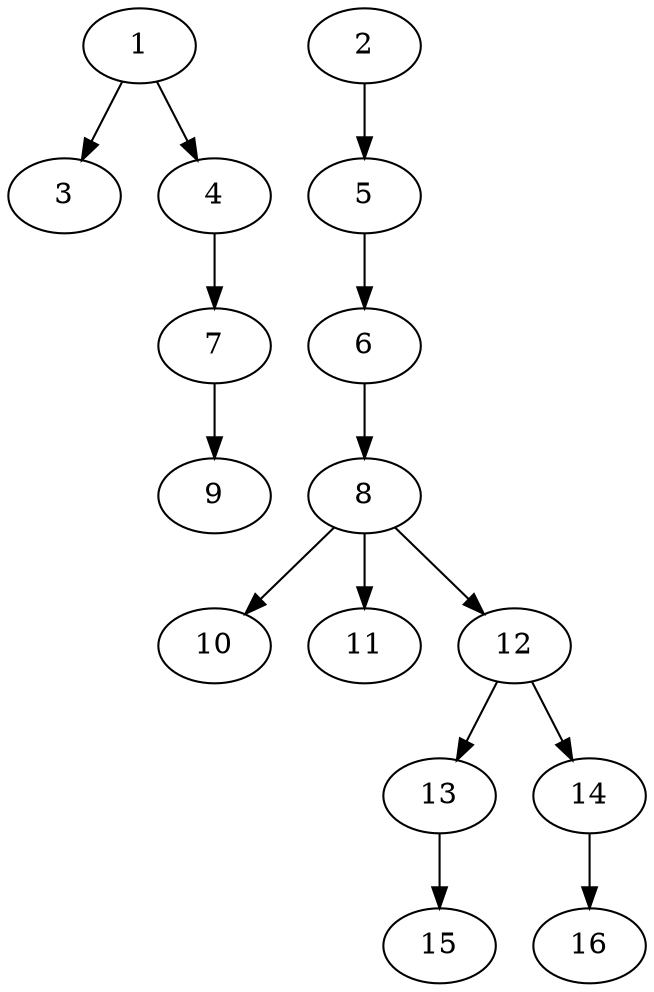 // DAG (tier=1-easy, mode=compute, n=16, ccr=0.270, fat=0.407, density=0.243, regular=0.661, jump=0.051, mindata=262144, maxdata=2097152)
// DAG automatically generated by daggen at Sun Aug 24 16:33:32 2025
// /home/ermia/Project/Environments/daggen/bin/daggen --dot --ccr 0.270 --fat 0.407 --regular 0.661 --density 0.243 --jump 0.051 --mindata 262144 --maxdata 2097152 -n 16 
digraph G {
  1 [size="35848210824036352", alpha="0.14", expect_size="17924105412018176"]
  1 -> 3 [size ="869764431872"]
  1 -> 4 [size ="869764431872"]
  2 [size="151276218074378", alpha="0.10", expect_size="75638109037189"]
  2 -> 5 [size ="16347853488128"]
  3 [size="5421511626736814", alpha="0.09", expect_size="2710755813368407"]
  4 [size="5784230860316213248", alpha="0.03", expect_size="2892115430158106624"]
  4 -> 7 [size ="25778267881472"]
  5 [size="92245001730200", alpha="0.03", expect_size="46122500865100"]
  5 -> 6 [size ="1624034508800"]
  6 [size="421146419823378432", alpha="0.16", expect_size="210573209911689216"]
  6 -> 8 [size ="4494817492992"]
  7 [size="8693426673720229888", alpha="0.07", expect_size="4346713336860114944"]
  7 -> 9 [size ="33823404326912"]
  8 [size="8628647308713525248", alpha="0.00", expect_size="4314323654356762624"]
  8 -> 10 [size ="33655170793472"]
  8 -> 11 [size ="33655170793472"]
  8 -> 12 [size ="33655170793472"]
  9 [size="384718547246000", alpha="0.20", expect_size="192359273623000"]
  10 [size="7779340448169984000", alpha="0.02", expect_size="3889670224084992000"]
  11 [size="757132904377766", alpha="0.12", expect_size="378566452188883"]
  12 [size="13489470643782440", alpha="0.00", expect_size="6744735321891220"]
  12 -> 13 [size ="30187320246272"]
  12 -> 14 [size ="30187320246272"]
  13 [size="1560825384889924", alpha="0.04", expect_size="780412692444962"]
  13 -> 15 [size ="30378580508672"]
  14 [size="376508804832019", alpha="0.08", expect_size="188254402416009"]
  14 -> 16 [size ="8899474227200"]
  15 [size="270808400135763", alpha="0.13", expect_size="135404200067881"]
  16 [size="22217003802430436", alpha="0.01", expect_size="11108501901215218"]
}